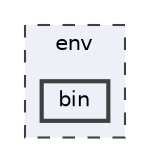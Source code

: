 digraph "env/bin"
{
 // LATEX_PDF_SIZE
  bgcolor="transparent";
  edge [fontname=Helvetica,fontsize=10,labelfontname=Helvetica,labelfontsize=10];
  node [fontname=Helvetica,fontsize=10,shape=box,height=0.2,width=0.4];
  compound=true
  subgraph clusterdir_e51542386d3b21171ca4996d416c0411 {
    graph [ bgcolor="#edf0f7", pencolor="grey25", label="env", fontname=Helvetica,fontsize=10 style="filled,dashed", URL="dir_e51542386d3b21171ca4996d416c0411.html",tooltip=""]
  dir_bb2cd7e4ba44a9bfe853b513c41ab5b0 [label="bin", fillcolor="#edf0f7", color="grey25", style="filled,bold", URL="dir_bb2cd7e4ba44a9bfe853b513c41ab5b0.html",tooltip=""];
  }
}
